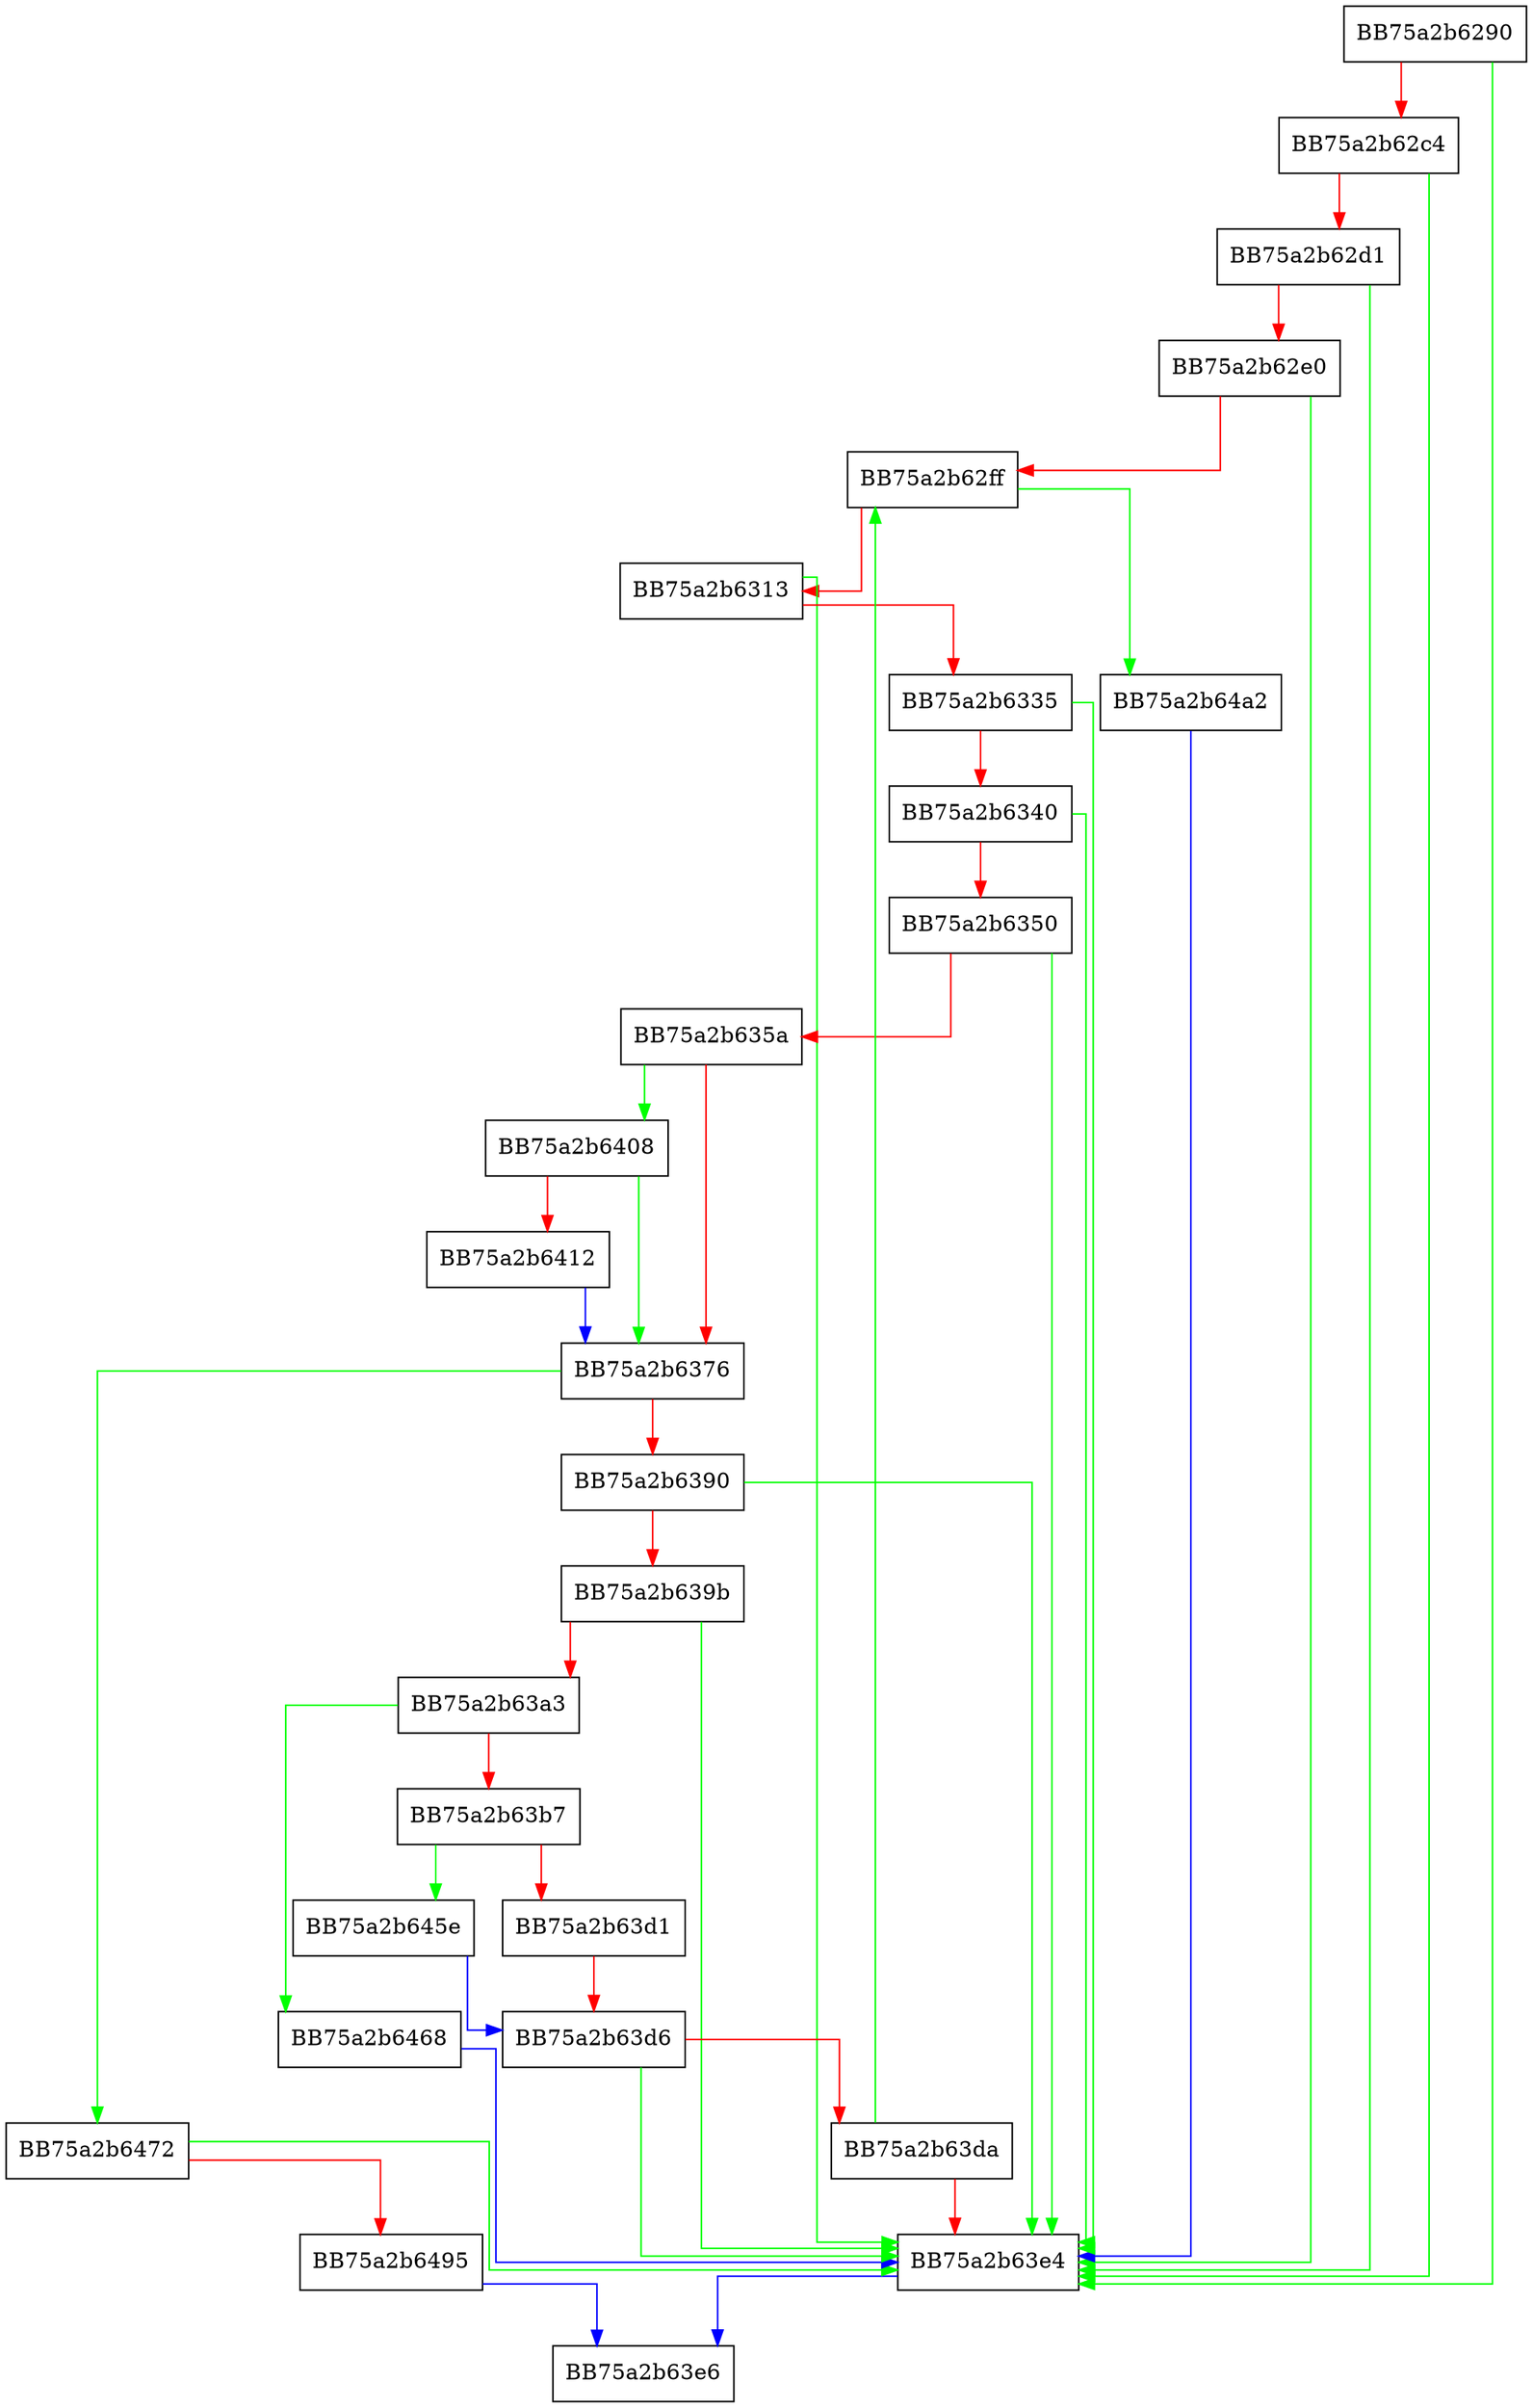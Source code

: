 digraph mso_ismine {
  node [shape="box"];
  graph [splines=ortho];
  BB75a2b6290 -> BB75a2b63e4 [color="green"];
  BB75a2b6290 -> BB75a2b62c4 [color="red"];
  BB75a2b62c4 -> BB75a2b63e4 [color="green"];
  BB75a2b62c4 -> BB75a2b62d1 [color="red"];
  BB75a2b62d1 -> BB75a2b63e4 [color="green"];
  BB75a2b62d1 -> BB75a2b62e0 [color="red"];
  BB75a2b62e0 -> BB75a2b63e4 [color="green"];
  BB75a2b62e0 -> BB75a2b62ff [color="red"];
  BB75a2b62ff -> BB75a2b64a2 [color="green"];
  BB75a2b62ff -> BB75a2b6313 [color="red"];
  BB75a2b6313 -> BB75a2b63e4 [color="green"];
  BB75a2b6313 -> BB75a2b6335 [color="red"];
  BB75a2b6335 -> BB75a2b63e4 [color="green"];
  BB75a2b6335 -> BB75a2b6340 [color="red"];
  BB75a2b6340 -> BB75a2b63e4 [color="green"];
  BB75a2b6340 -> BB75a2b6350 [color="red"];
  BB75a2b6350 -> BB75a2b63e4 [color="green"];
  BB75a2b6350 -> BB75a2b635a [color="red"];
  BB75a2b635a -> BB75a2b6408 [color="green"];
  BB75a2b635a -> BB75a2b6376 [color="red"];
  BB75a2b6376 -> BB75a2b6472 [color="green"];
  BB75a2b6376 -> BB75a2b6390 [color="red"];
  BB75a2b6390 -> BB75a2b63e4 [color="green"];
  BB75a2b6390 -> BB75a2b639b [color="red"];
  BB75a2b639b -> BB75a2b63e4 [color="green"];
  BB75a2b639b -> BB75a2b63a3 [color="red"];
  BB75a2b63a3 -> BB75a2b6468 [color="green"];
  BB75a2b63a3 -> BB75a2b63b7 [color="red"];
  BB75a2b63b7 -> BB75a2b645e [color="green"];
  BB75a2b63b7 -> BB75a2b63d1 [color="red"];
  BB75a2b63d1 -> BB75a2b63d6 [color="red"];
  BB75a2b63d6 -> BB75a2b63e4 [color="green"];
  BB75a2b63d6 -> BB75a2b63da [color="red"];
  BB75a2b63da -> BB75a2b62ff [color="green"];
  BB75a2b63da -> BB75a2b63e4 [color="red"];
  BB75a2b63e4 -> BB75a2b63e6 [color="blue"];
  BB75a2b6408 -> BB75a2b6376 [color="green"];
  BB75a2b6408 -> BB75a2b6412 [color="red"];
  BB75a2b6412 -> BB75a2b6376 [color="blue"];
  BB75a2b645e -> BB75a2b63d6 [color="blue"];
  BB75a2b6468 -> BB75a2b63e4 [color="blue"];
  BB75a2b6472 -> BB75a2b63e4 [color="green"];
  BB75a2b6472 -> BB75a2b6495 [color="red"];
  BB75a2b6495 -> BB75a2b63e6 [color="blue"];
  BB75a2b64a2 -> BB75a2b63e4 [color="blue"];
}
